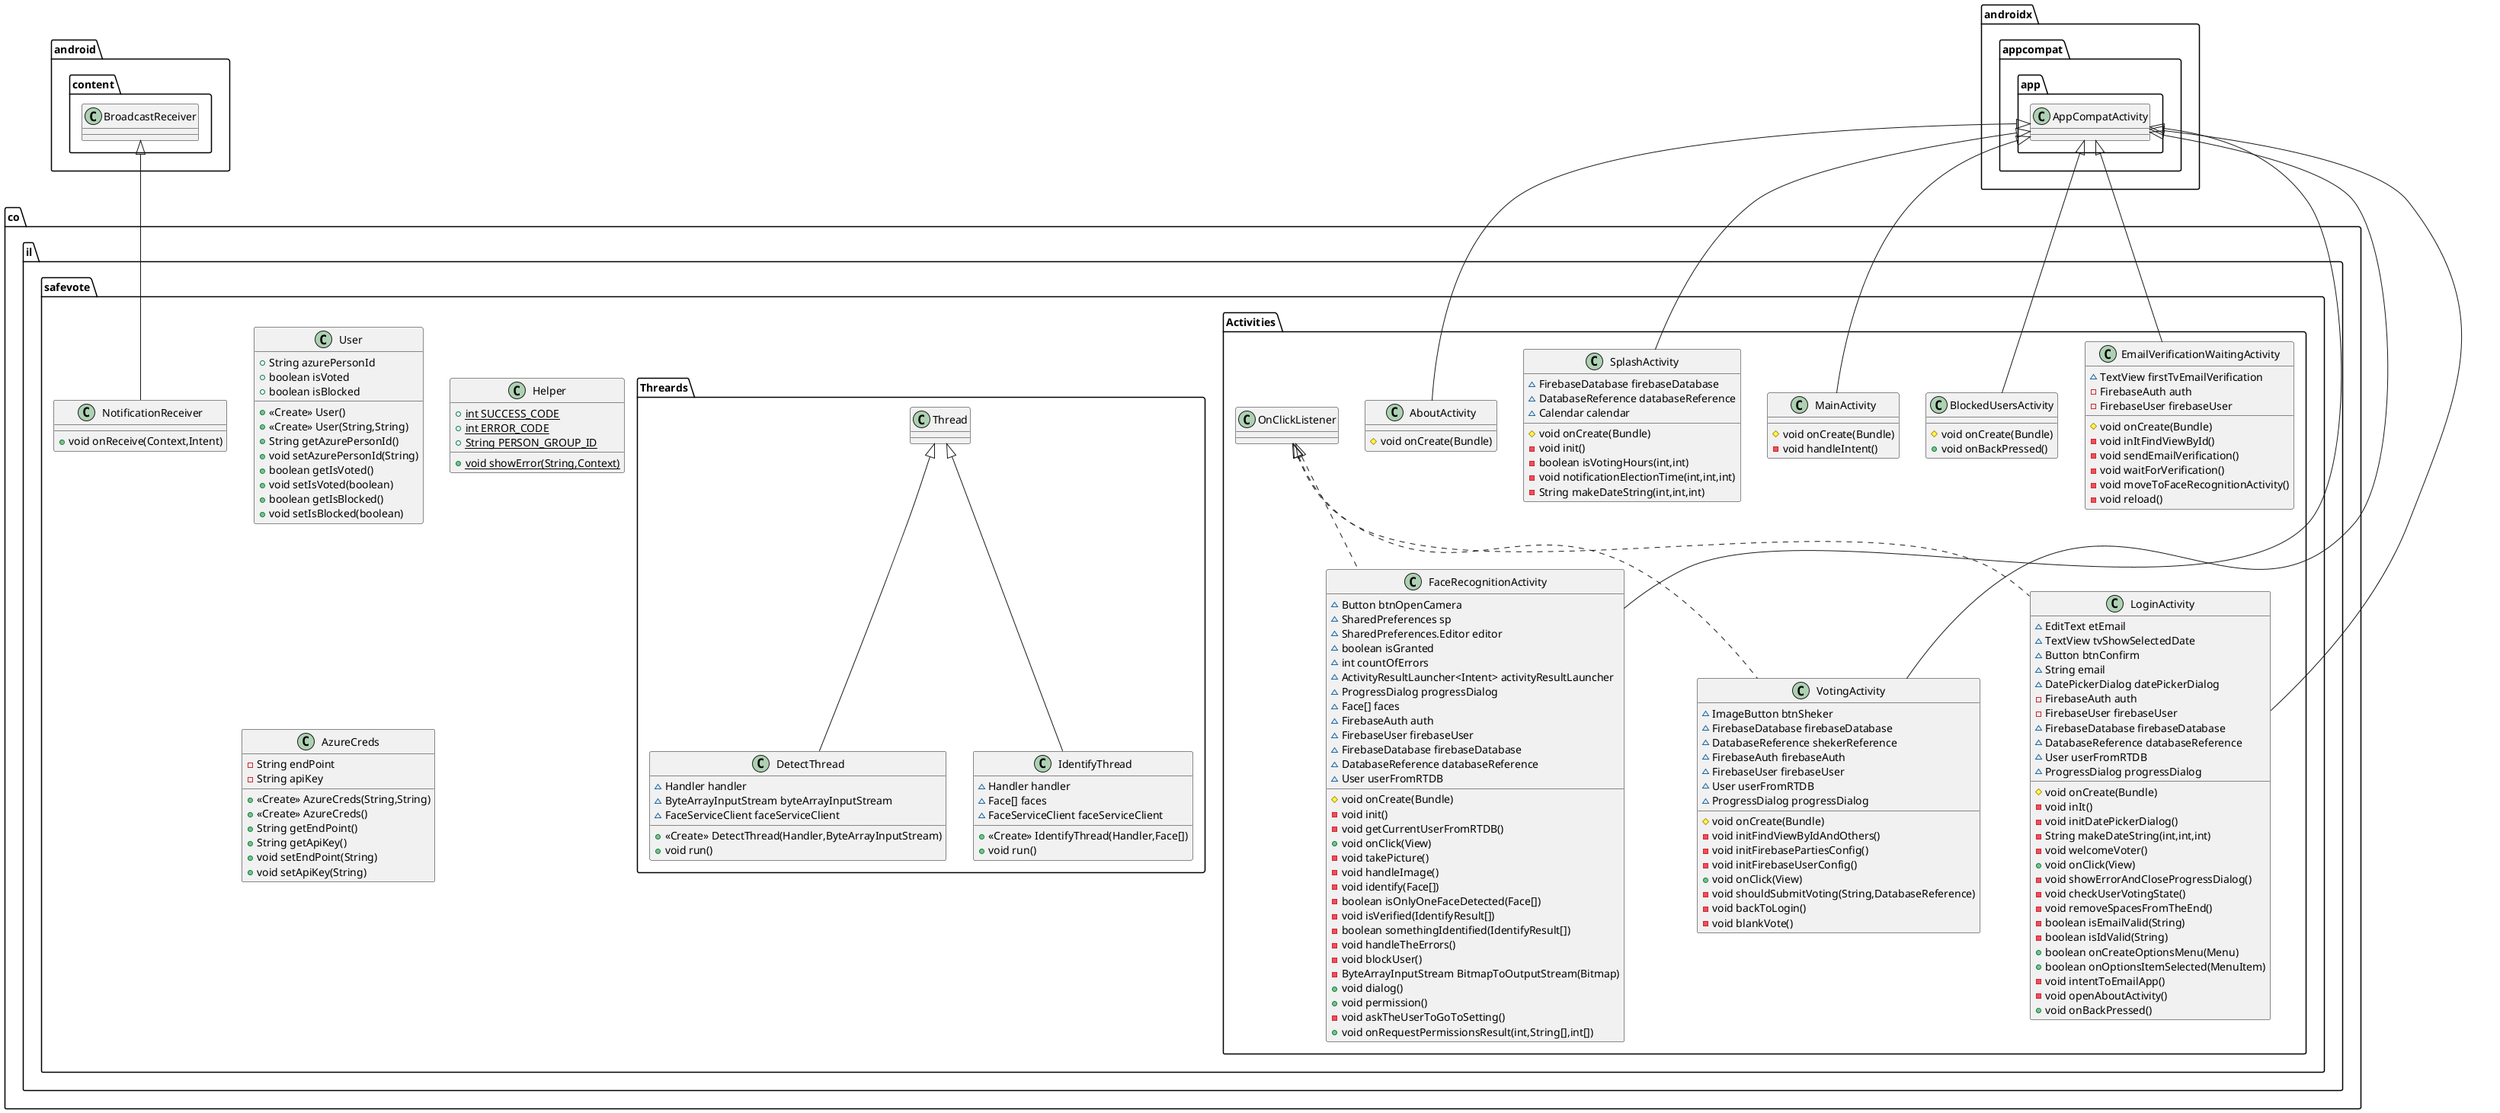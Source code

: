 @startuml
class co.il.safevote.Activities.FaceRecognitionActivity {
~ Button btnOpenCamera
~ SharedPreferences sp
~ SharedPreferences.Editor editor
~ boolean isGranted
~ int countOfErrors
~ ActivityResultLauncher<Intent> activityResultLauncher
~ ProgressDialog progressDialog
~ Face[] faces
~ FirebaseAuth auth
~ FirebaseUser firebaseUser
~ FirebaseDatabase firebaseDatabase
~ DatabaseReference databaseReference
~ User userFromRTDB
# void onCreate(Bundle)
- void init()
- void getCurrentUserFromRTDB()
+ void onClick(View)
- void takePicture()
- void handleImage()
- void identify(Face[])
- boolean isOnlyOneFaceDetected(Face[])
- void isVerified(IdentifyResult[])
- boolean somethingIdentified(IdentifyResult[])
- void handleTheErrors()
- void blockUser()
- ByteArrayInputStream BitmapToOutputStream(Bitmap)
+ void dialog()
+ void permission()
- void askTheUserToGoToSetting()
+ void onRequestPermissionsResult(int,String[],int[])
}
class co.il.safevote.Activities.MainActivity {
# void onCreate(Bundle)
- void handleIntent()
}
class co.il.safevote.User {
+ String azurePersonId
+ boolean isVoted
+ boolean isBlocked
+ <<Create>> User()
+ <<Create>> User(String,String)
+ String getAzurePersonId()
+ void setAzurePersonId(String)
+ boolean getIsVoted()
+ void setIsVoted(boolean)
+ boolean getIsBlocked()
+ void setIsBlocked(boolean)
}
class co.il.safevote.Activities.SplashActivity {
~ FirebaseDatabase firebaseDatabase
~ DatabaseReference databaseReference
~ Calendar calendar
# void onCreate(Bundle)
- void init()
- boolean isVotingHours(int,int)
- void notificationElectionTime(int,int,int)
- String makeDateString(int,int,int)
}
class co.il.safevote.Activities.AboutActivity {
# void onCreate(Bundle)
}
class co.il.safevote.Threards.DetectThread {
~ Handler handler
~ ByteArrayInputStream byteArrayInputStream
~ FaceServiceClient faceServiceClient
+ <<Create>> DetectThread(Handler,ByteArrayInputStream)
+ void run()
}
class co.il.safevote.Activities.EmailVerificationWaitingActivity {
~ TextView firstTvEmailVerification
- FirebaseAuth auth
- FirebaseUser firebaseUser
# void onCreate(Bundle)
- void inItFindViewById()
- void sendEmailVerification()
- void waitForVerification()
- void moveToFaceRecognitionActivity()
- void reload()
}
class co.il.safevote.Activities.VotingActivity {
~ ImageButton btnSheker
~ FirebaseDatabase firebaseDatabase
~ DatabaseReference shekerReference
~ FirebaseAuth firebaseAuth
~ FirebaseUser firebaseUser
~ User userFromRTDB
~ ProgressDialog progressDialog
# void onCreate(Bundle)
- void initFindViewByIdAndOthers()
- void initFirebasePartiesConfig()
- void initFirebaseUserConfig()
+ void onClick(View)
- void shouldSubmitVoting(String,DatabaseReference)
- void backToLogin()
- void blankVote()
}
class co.il.safevote.Activities.BlockedUsersActivity {
# void onCreate(Bundle)
+ void onBackPressed()
}
class co.il.safevote.Helper {
+ {static} int SUCCESS_CODE
+ {static} int ERROR_CODE
+ {static} String PERSON_GROUP_ID
+ {static} void showError(String,Context)
}
class co.il.safevote.Threards.IdentifyThread {
~ Handler handler
~ Face[] faces
~ FaceServiceClient faceServiceClient
+ <<Create>> IdentifyThread(Handler,Face[])
+ void run()
}
class co.il.safevote.AzureCreds {
- String endPoint
- String apiKey
+ <<Create>> AzureCreds(String,String)
+ <<Create>> AzureCreds()
+ String getEndPoint()
+ String getApiKey()
+ void setEndPoint(String)
+ void setApiKey(String)
}
class co.il.safevote.NotificationReceiver {
+ void onReceive(Context,Intent)
}
class co.il.safevote.Activities.LoginActivity {
~ EditText etEmail
~ TextView tvShowSelectedDate
~ Button btnConfirm
~ String email
~ DatePickerDialog datePickerDialog
- FirebaseAuth auth
- FirebaseUser firebaseUser
~ FirebaseDatabase firebaseDatabase
~ DatabaseReference databaseReference
~ User userFromRTDB
~ ProgressDialog progressDialog
# void onCreate(Bundle)
- void inIt()
- void initDatePickerDialog()
- String makeDateString(int,int,int)
- void welcomeVoter()
+ void onClick(View)
- void showErrorAndCloseProgressDialog()
- void checkUserVotingState()
- void removeSpacesFromTheEnd()
- boolean isEmailValid(String)
- boolean isIdValid(String)
+ boolean onCreateOptionsMenu(Menu)
+ boolean onOptionsItemSelected(MenuItem)
- void intentToEmailApp()
- void openAboutActivity()
+ void onBackPressed()
}


co.il.safevote.Activities.OnClickListener <|.. co.il.safevote.Activities.FaceRecognitionActivity
androidx.appcompat.app.AppCompatActivity <|-- co.il.safevote.Activities.FaceRecognitionActivity
androidx.appcompat.app.AppCompatActivity <|-- co.il.safevote.Activities.MainActivity
androidx.appcompat.app.AppCompatActivity <|-- co.il.safevote.Activities.SplashActivity
androidx.appcompat.app.AppCompatActivity <|-- co.il.safevote.Activities.AboutActivity
co.il.safevote.Threards.Thread <|-- co.il.safevote.Threards.DetectThread
androidx.appcompat.app.AppCompatActivity <|-- co.il.safevote.Activities.EmailVerificationWaitingActivity
co.il.safevote.Activities.OnClickListener <|.. co.il.safevote.Activities.VotingActivity
androidx.appcompat.app.AppCompatActivity <|-- co.il.safevote.Activities.VotingActivity
androidx.appcompat.app.AppCompatActivity <|-- co.il.safevote.Activities.BlockedUsersActivity
co.il.safevote.Threards.Thread <|-- co.il.safevote.Threards.IdentifyThread
android.content.BroadcastReceiver <|-- co.il.safevote.NotificationReceiver
co.il.safevote.Activities.OnClickListener <|.. co.il.safevote.Activities.LoginActivity
androidx.appcompat.app.AppCompatActivity <|-- co.il.safevote.Activities.LoginActivity
@enduml